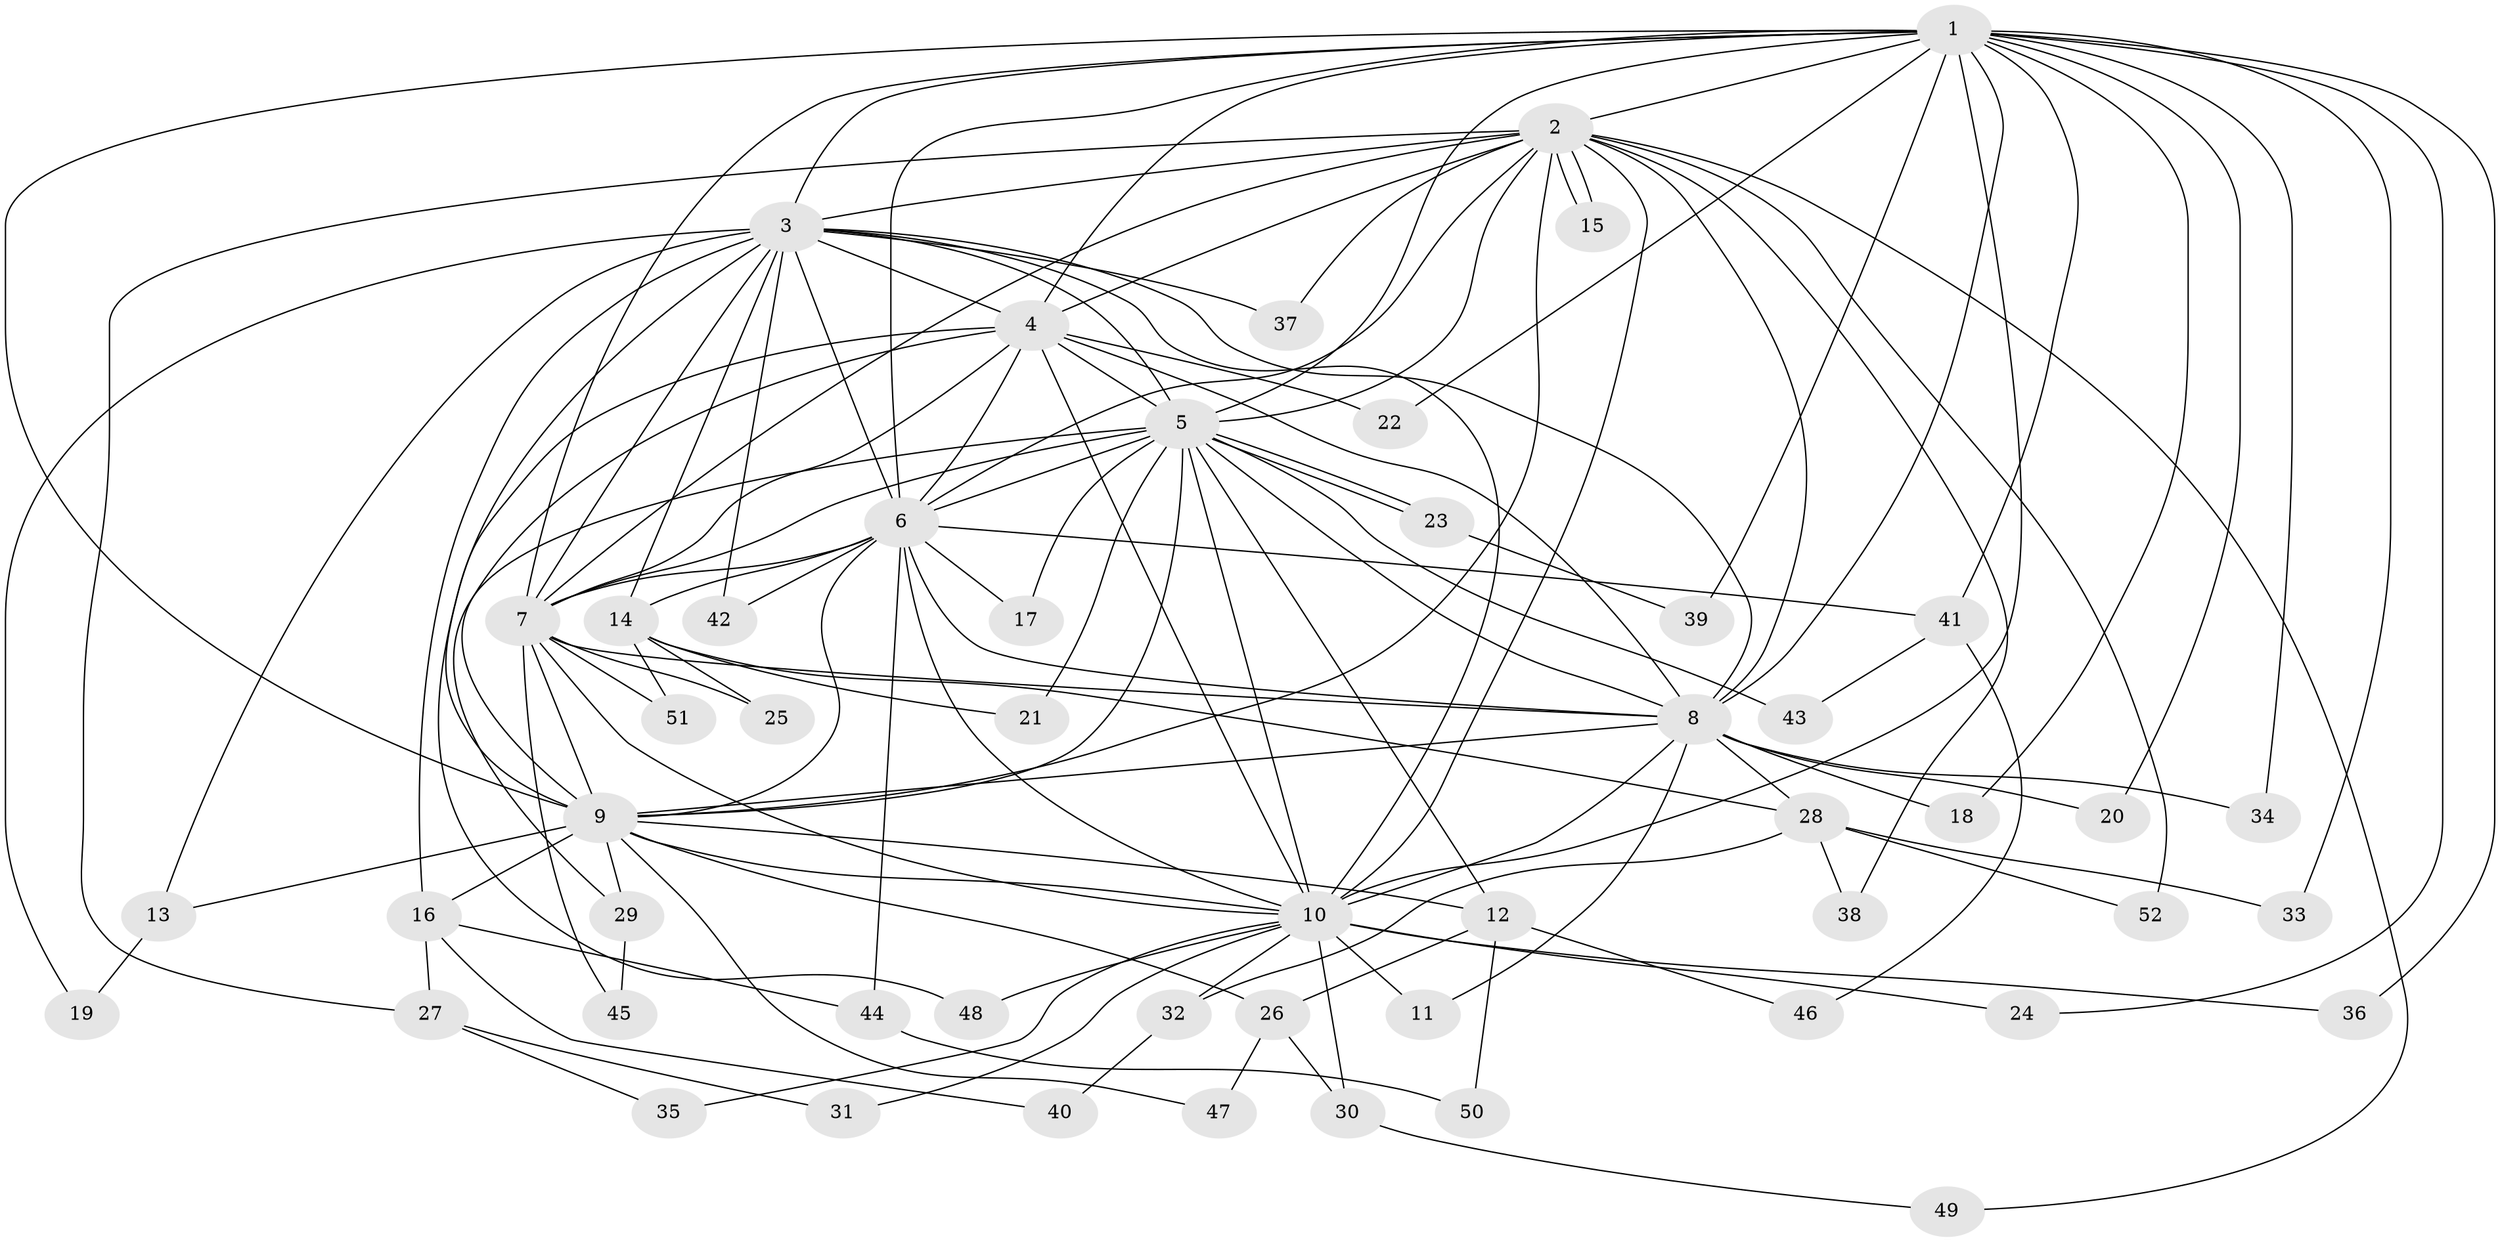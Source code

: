 // coarse degree distribution, {21: 0.027777777777777776, 14: 0.027777777777777776, 10: 0.027777777777777776, 13: 0.05555555555555555, 15: 0.027777777777777776, 9: 0.027777777777777776, 2: 0.4722222222222222, 5: 0.05555555555555555, 1: 0.08333333333333333, 3: 0.1111111111111111, 4: 0.05555555555555555, 6: 0.027777777777777776}
// Generated by graph-tools (version 1.1) at 2025/51/02/27/25 19:51:51]
// undirected, 52 vertices, 129 edges
graph export_dot {
graph [start="1"]
  node [color=gray90,style=filled];
  1;
  2;
  3;
  4;
  5;
  6;
  7;
  8;
  9;
  10;
  11;
  12;
  13;
  14;
  15;
  16;
  17;
  18;
  19;
  20;
  21;
  22;
  23;
  24;
  25;
  26;
  27;
  28;
  29;
  30;
  31;
  32;
  33;
  34;
  35;
  36;
  37;
  38;
  39;
  40;
  41;
  42;
  43;
  44;
  45;
  46;
  47;
  48;
  49;
  50;
  51;
  52;
  1 -- 2;
  1 -- 3;
  1 -- 4;
  1 -- 5;
  1 -- 6;
  1 -- 7;
  1 -- 8;
  1 -- 9;
  1 -- 10;
  1 -- 18;
  1 -- 20;
  1 -- 22;
  1 -- 24;
  1 -- 33;
  1 -- 34;
  1 -- 36;
  1 -- 39;
  1 -- 41;
  2 -- 3;
  2 -- 4;
  2 -- 5;
  2 -- 6;
  2 -- 7;
  2 -- 8;
  2 -- 9;
  2 -- 10;
  2 -- 15;
  2 -- 15;
  2 -- 27;
  2 -- 37;
  2 -- 38;
  2 -- 49;
  2 -- 52;
  3 -- 4;
  3 -- 5;
  3 -- 6;
  3 -- 7;
  3 -- 8;
  3 -- 9;
  3 -- 10;
  3 -- 13;
  3 -- 14;
  3 -- 16;
  3 -- 19;
  3 -- 37;
  3 -- 42;
  4 -- 5;
  4 -- 6;
  4 -- 7;
  4 -- 8;
  4 -- 9;
  4 -- 10;
  4 -- 22;
  4 -- 48;
  5 -- 6;
  5 -- 7;
  5 -- 8;
  5 -- 9;
  5 -- 10;
  5 -- 12;
  5 -- 17;
  5 -- 21;
  5 -- 23;
  5 -- 23;
  5 -- 29;
  5 -- 43;
  6 -- 7;
  6 -- 8;
  6 -- 9;
  6 -- 10;
  6 -- 14;
  6 -- 17;
  6 -- 41;
  6 -- 42;
  6 -- 44;
  7 -- 8;
  7 -- 9;
  7 -- 10;
  7 -- 25;
  7 -- 45;
  7 -- 51;
  8 -- 9;
  8 -- 10;
  8 -- 11;
  8 -- 18;
  8 -- 20;
  8 -- 28;
  8 -- 34;
  9 -- 10;
  9 -- 12;
  9 -- 13;
  9 -- 16;
  9 -- 26;
  9 -- 29;
  9 -- 47;
  10 -- 11;
  10 -- 24;
  10 -- 30;
  10 -- 31;
  10 -- 32;
  10 -- 35;
  10 -- 36;
  10 -- 48;
  12 -- 26;
  12 -- 46;
  12 -- 50;
  13 -- 19;
  14 -- 21;
  14 -- 25;
  14 -- 28;
  14 -- 51;
  16 -- 27;
  16 -- 40;
  16 -- 44;
  23 -- 39;
  26 -- 30;
  26 -- 47;
  27 -- 31;
  27 -- 35;
  28 -- 32;
  28 -- 33;
  28 -- 38;
  28 -- 52;
  29 -- 45;
  30 -- 49;
  32 -- 40;
  41 -- 43;
  41 -- 46;
  44 -- 50;
}
